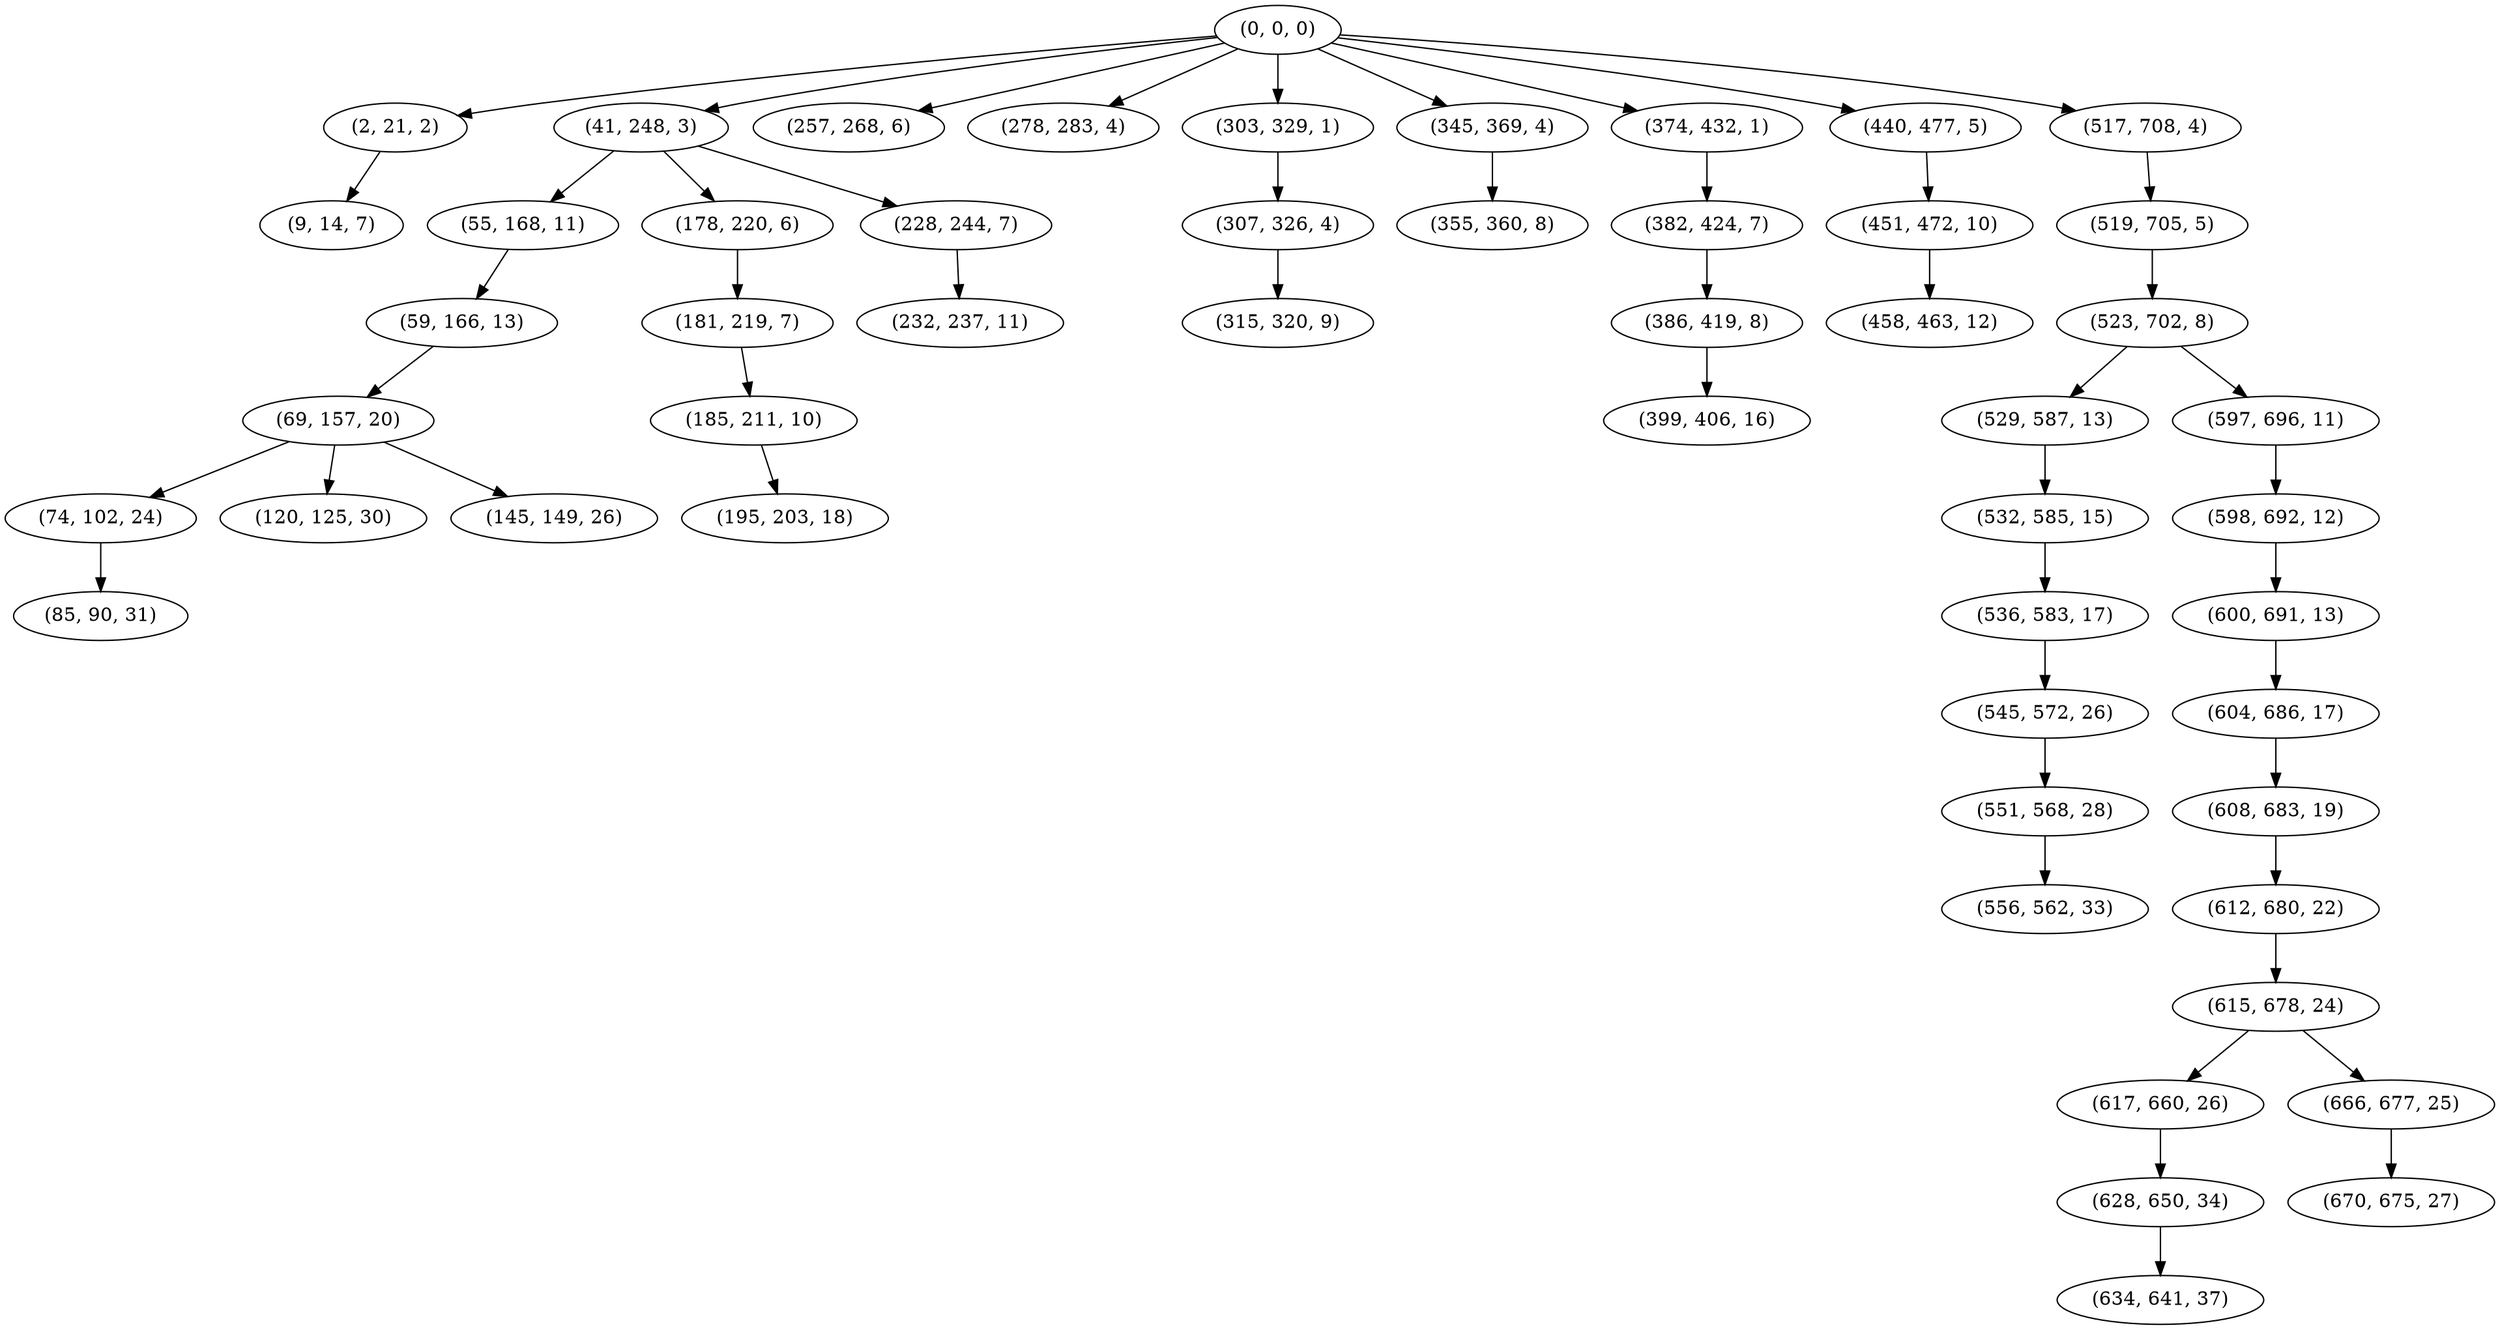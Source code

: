 digraph tree {
    "(0, 0, 0)";
    "(2, 21, 2)";
    "(9, 14, 7)";
    "(41, 248, 3)";
    "(55, 168, 11)";
    "(59, 166, 13)";
    "(69, 157, 20)";
    "(74, 102, 24)";
    "(85, 90, 31)";
    "(120, 125, 30)";
    "(145, 149, 26)";
    "(178, 220, 6)";
    "(181, 219, 7)";
    "(185, 211, 10)";
    "(195, 203, 18)";
    "(228, 244, 7)";
    "(232, 237, 11)";
    "(257, 268, 6)";
    "(278, 283, 4)";
    "(303, 329, 1)";
    "(307, 326, 4)";
    "(315, 320, 9)";
    "(345, 369, 4)";
    "(355, 360, 8)";
    "(374, 432, 1)";
    "(382, 424, 7)";
    "(386, 419, 8)";
    "(399, 406, 16)";
    "(440, 477, 5)";
    "(451, 472, 10)";
    "(458, 463, 12)";
    "(517, 708, 4)";
    "(519, 705, 5)";
    "(523, 702, 8)";
    "(529, 587, 13)";
    "(532, 585, 15)";
    "(536, 583, 17)";
    "(545, 572, 26)";
    "(551, 568, 28)";
    "(556, 562, 33)";
    "(597, 696, 11)";
    "(598, 692, 12)";
    "(600, 691, 13)";
    "(604, 686, 17)";
    "(608, 683, 19)";
    "(612, 680, 22)";
    "(615, 678, 24)";
    "(617, 660, 26)";
    "(628, 650, 34)";
    "(634, 641, 37)";
    "(666, 677, 25)";
    "(670, 675, 27)";
    "(0, 0, 0)" -> "(2, 21, 2)";
    "(0, 0, 0)" -> "(41, 248, 3)";
    "(0, 0, 0)" -> "(257, 268, 6)";
    "(0, 0, 0)" -> "(278, 283, 4)";
    "(0, 0, 0)" -> "(303, 329, 1)";
    "(0, 0, 0)" -> "(345, 369, 4)";
    "(0, 0, 0)" -> "(374, 432, 1)";
    "(0, 0, 0)" -> "(440, 477, 5)";
    "(0, 0, 0)" -> "(517, 708, 4)";
    "(2, 21, 2)" -> "(9, 14, 7)";
    "(41, 248, 3)" -> "(55, 168, 11)";
    "(41, 248, 3)" -> "(178, 220, 6)";
    "(41, 248, 3)" -> "(228, 244, 7)";
    "(55, 168, 11)" -> "(59, 166, 13)";
    "(59, 166, 13)" -> "(69, 157, 20)";
    "(69, 157, 20)" -> "(74, 102, 24)";
    "(69, 157, 20)" -> "(120, 125, 30)";
    "(69, 157, 20)" -> "(145, 149, 26)";
    "(74, 102, 24)" -> "(85, 90, 31)";
    "(178, 220, 6)" -> "(181, 219, 7)";
    "(181, 219, 7)" -> "(185, 211, 10)";
    "(185, 211, 10)" -> "(195, 203, 18)";
    "(228, 244, 7)" -> "(232, 237, 11)";
    "(303, 329, 1)" -> "(307, 326, 4)";
    "(307, 326, 4)" -> "(315, 320, 9)";
    "(345, 369, 4)" -> "(355, 360, 8)";
    "(374, 432, 1)" -> "(382, 424, 7)";
    "(382, 424, 7)" -> "(386, 419, 8)";
    "(386, 419, 8)" -> "(399, 406, 16)";
    "(440, 477, 5)" -> "(451, 472, 10)";
    "(451, 472, 10)" -> "(458, 463, 12)";
    "(517, 708, 4)" -> "(519, 705, 5)";
    "(519, 705, 5)" -> "(523, 702, 8)";
    "(523, 702, 8)" -> "(529, 587, 13)";
    "(523, 702, 8)" -> "(597, 696, 11)";
    "(529, 587, 13)" -> "(532, 585, 15)";
    "(532, 585, 15)" -> "(536, 583, 17)";
    "(536, 583, 17)" -> "(545, 572, 26)";
    "(545, 572, 26)" -> "(551, 568, 28)";
    "(551, 568, 28)" -> "(556, 562, 33)";
    "(597, 696, 11)" -> "(598, 692, 12)";
    "(598, 692, 12)" -> "(600, 691, 13)";
    "(600, 691, 13)" -> "(604, 686, 17)";
    "(604, 686, 17)" -> "(608, 683, 19)";
    "(608, 683, 19)" -> "(612, 680, 22)";
    "(612, 680, 22)" -> "(615, 678, 24)";
    "(615, 678, 24)" -> "(617, 660, 26)";
    "(615, 678, 24)" -> "(666, 677, 25)";
    "(617, 660, 26)" -> "(628, 650, 34)";
    "(628, 650, 34)" -> "(634, 641, 37)";
    "(666, 677, 25)" -> "(670, 675, 27)";
}
